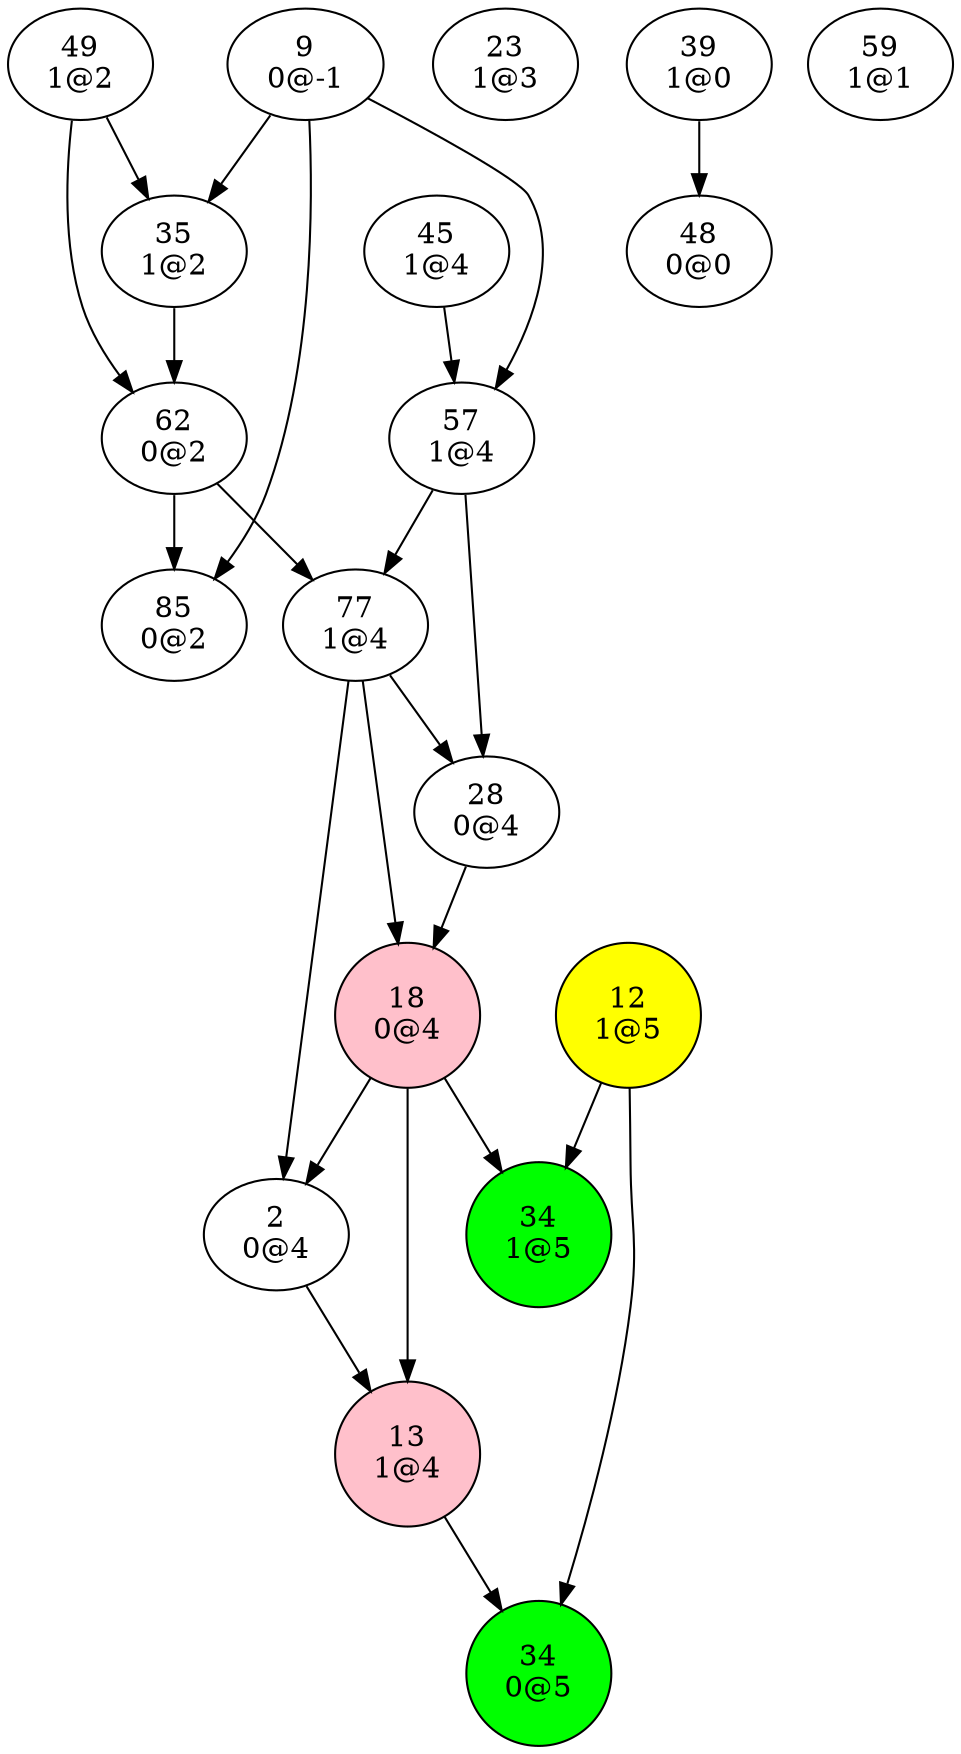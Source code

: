 digraph {
"2
0@4"->"13
1@4";
"9
0@-1"->"35
1@2";
"9
0@-1"->"57
1@4";
"9
0@-1"->"85
0@2";
"12
1@5"->"34
0@5";
"12
1@5"->"34
1@5";
"13
1@4"->"34
0@5";
"18
0@4"->"2
0@4";
"18
0@4"->"13
1@4";
"18
0@4"->"34
1@5";
"23
1@3";
"28
0@4"->"18
0@4";
"34
0@5";
"34
1@5";
"35
1@2"->"62
0@2";
"39
1@0"->"48
0@0";
"45
1@4"->"57
1@4";
"48
0@0";
"49
1@2"->"35
1@2";
"49
1@2"->"62
0@2";
"57
1@4"->"28
0@4";
"57
1@4"->"77
1@4";
"59
1@1";
"62
0@2"->"77
1@4";
"62
0@2"->"85
0@2";
"77
1@4"->"2
0@4";
"77
1@4"->"18
0@4";
"77
1@4"->"28
0@4";
"85
0@2";
"12
1@5"[shape=circle, style=filled, fillcolor=yellow];
"13
1@4"[shape=circle, style=filled, fillcolor=pink];
"18
0@4"[shape=circle, style=filled, fillcolor=pink];
"34
0@5"[shape=circle, style=filled, fillcolor=green];
"34
1@5"[shape=circle, style=filled, fillcolor=green];
}